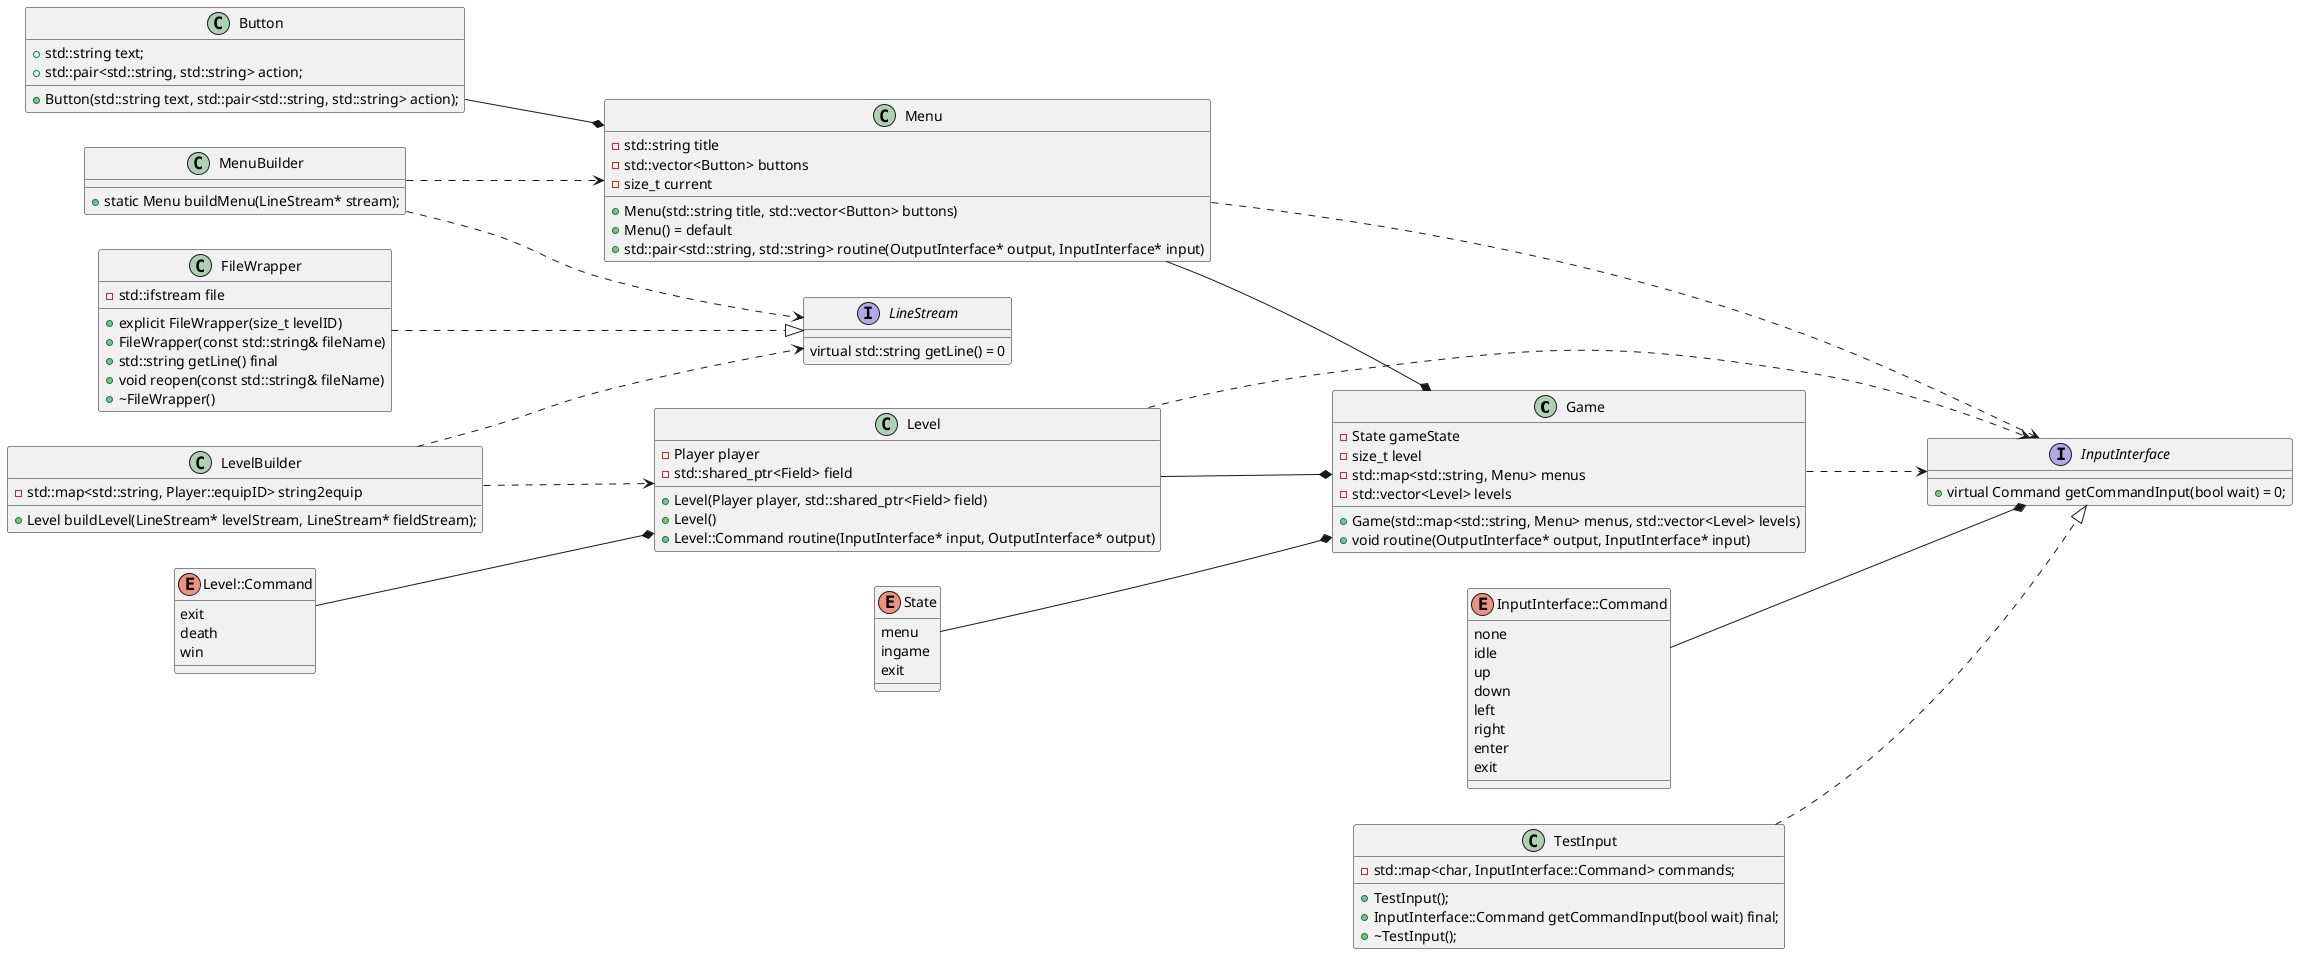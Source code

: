 @startuml
'https://plantuml.com/class-diagram
left to right direction
'<img src="https://i.ibb.co/3sFCs7N/IMG-20231110-121709-503.jpg">

class Game {
    - State gameState
    - size_t level
    - std::map<std::string, Menu> menus
    - std::vector<Level> levels
    + Game(std::map<std::string, Menu> menus, std::vector<Level> levels)
    + void routine(OutputInterface* output, InputInterface* input)
}

enum State {
menu
ingame
exit
}

class Menu {
    - std::string title
    - std::vector<Button> buttons
    - size_t current
    + Menu(std::string title, std::vector<Button> buttons)
    + Menu() = default
    + std::pair<std::string, std::string> routine(OutputInterface* output, InputInterface* input)
}

class Level {
    - Player player
    - std::shared_ptr<Field> field

    + Level(Player player, std::shared_ptr<Field> field)
    + Level()
    + Level::Command routine(InputInterface* input, OutputInterface* output)
}
enum Level::Command {
exit
death
win
}

interface LineStream {
    virtual std::string getLine() = 0
}

class FileWrapper {
    - std::ifstream file

    + explicit FileWrapper(size_t levelID)
    + FileWrapper(const std::string& fileName)
    + std::string getLine() final
    + void reopen(const std::string& fileName)
    + ~FileWrapper()
}

interface InputInterface {
    + virtual Command getCommandInput(bool wait) = 0;
}

enum InputInterface::Command {
none
idle
up
down
left
right
enter
exit
}

class Button {
    + std::string text;
    + std::pair<std::string, std::string> action;

    + Button(std::string text, std::pair<std::string, std::string> action);
}

class TestInput {
    - std::map<char, InputInterface::Command> commands;
    + TestInput();
    + InputInterface::Command getCommandInput(bool wait) final;
    + ~TestInput();
}

class MenuBuilder {
    + static Menu buildMenu(LineStream* stream);
}

class LevelBuilder {
    - std::map<std::string, Player::equipID> string2equip
    + Level buildLevel(LineStream* levelStream, LineStream* fieldStream);
}

State ---* Game
Menu ---* Game
Level ---* Game
Button ---* Menu
Level::Command ---* Level
FileWrapper ...|> LineStream
TestInput ...|> InputInterface
InputInterface::Command ---* InputInterface
Menu ...> InputInterface
Level ...> InputInterface
Game ...> InputInterface
MenuBuilder ...> LineStream
MenuBuilder ...> Menu
LevelBuilder ...> LineStream
LevelBuilder ...> Level
@enduml